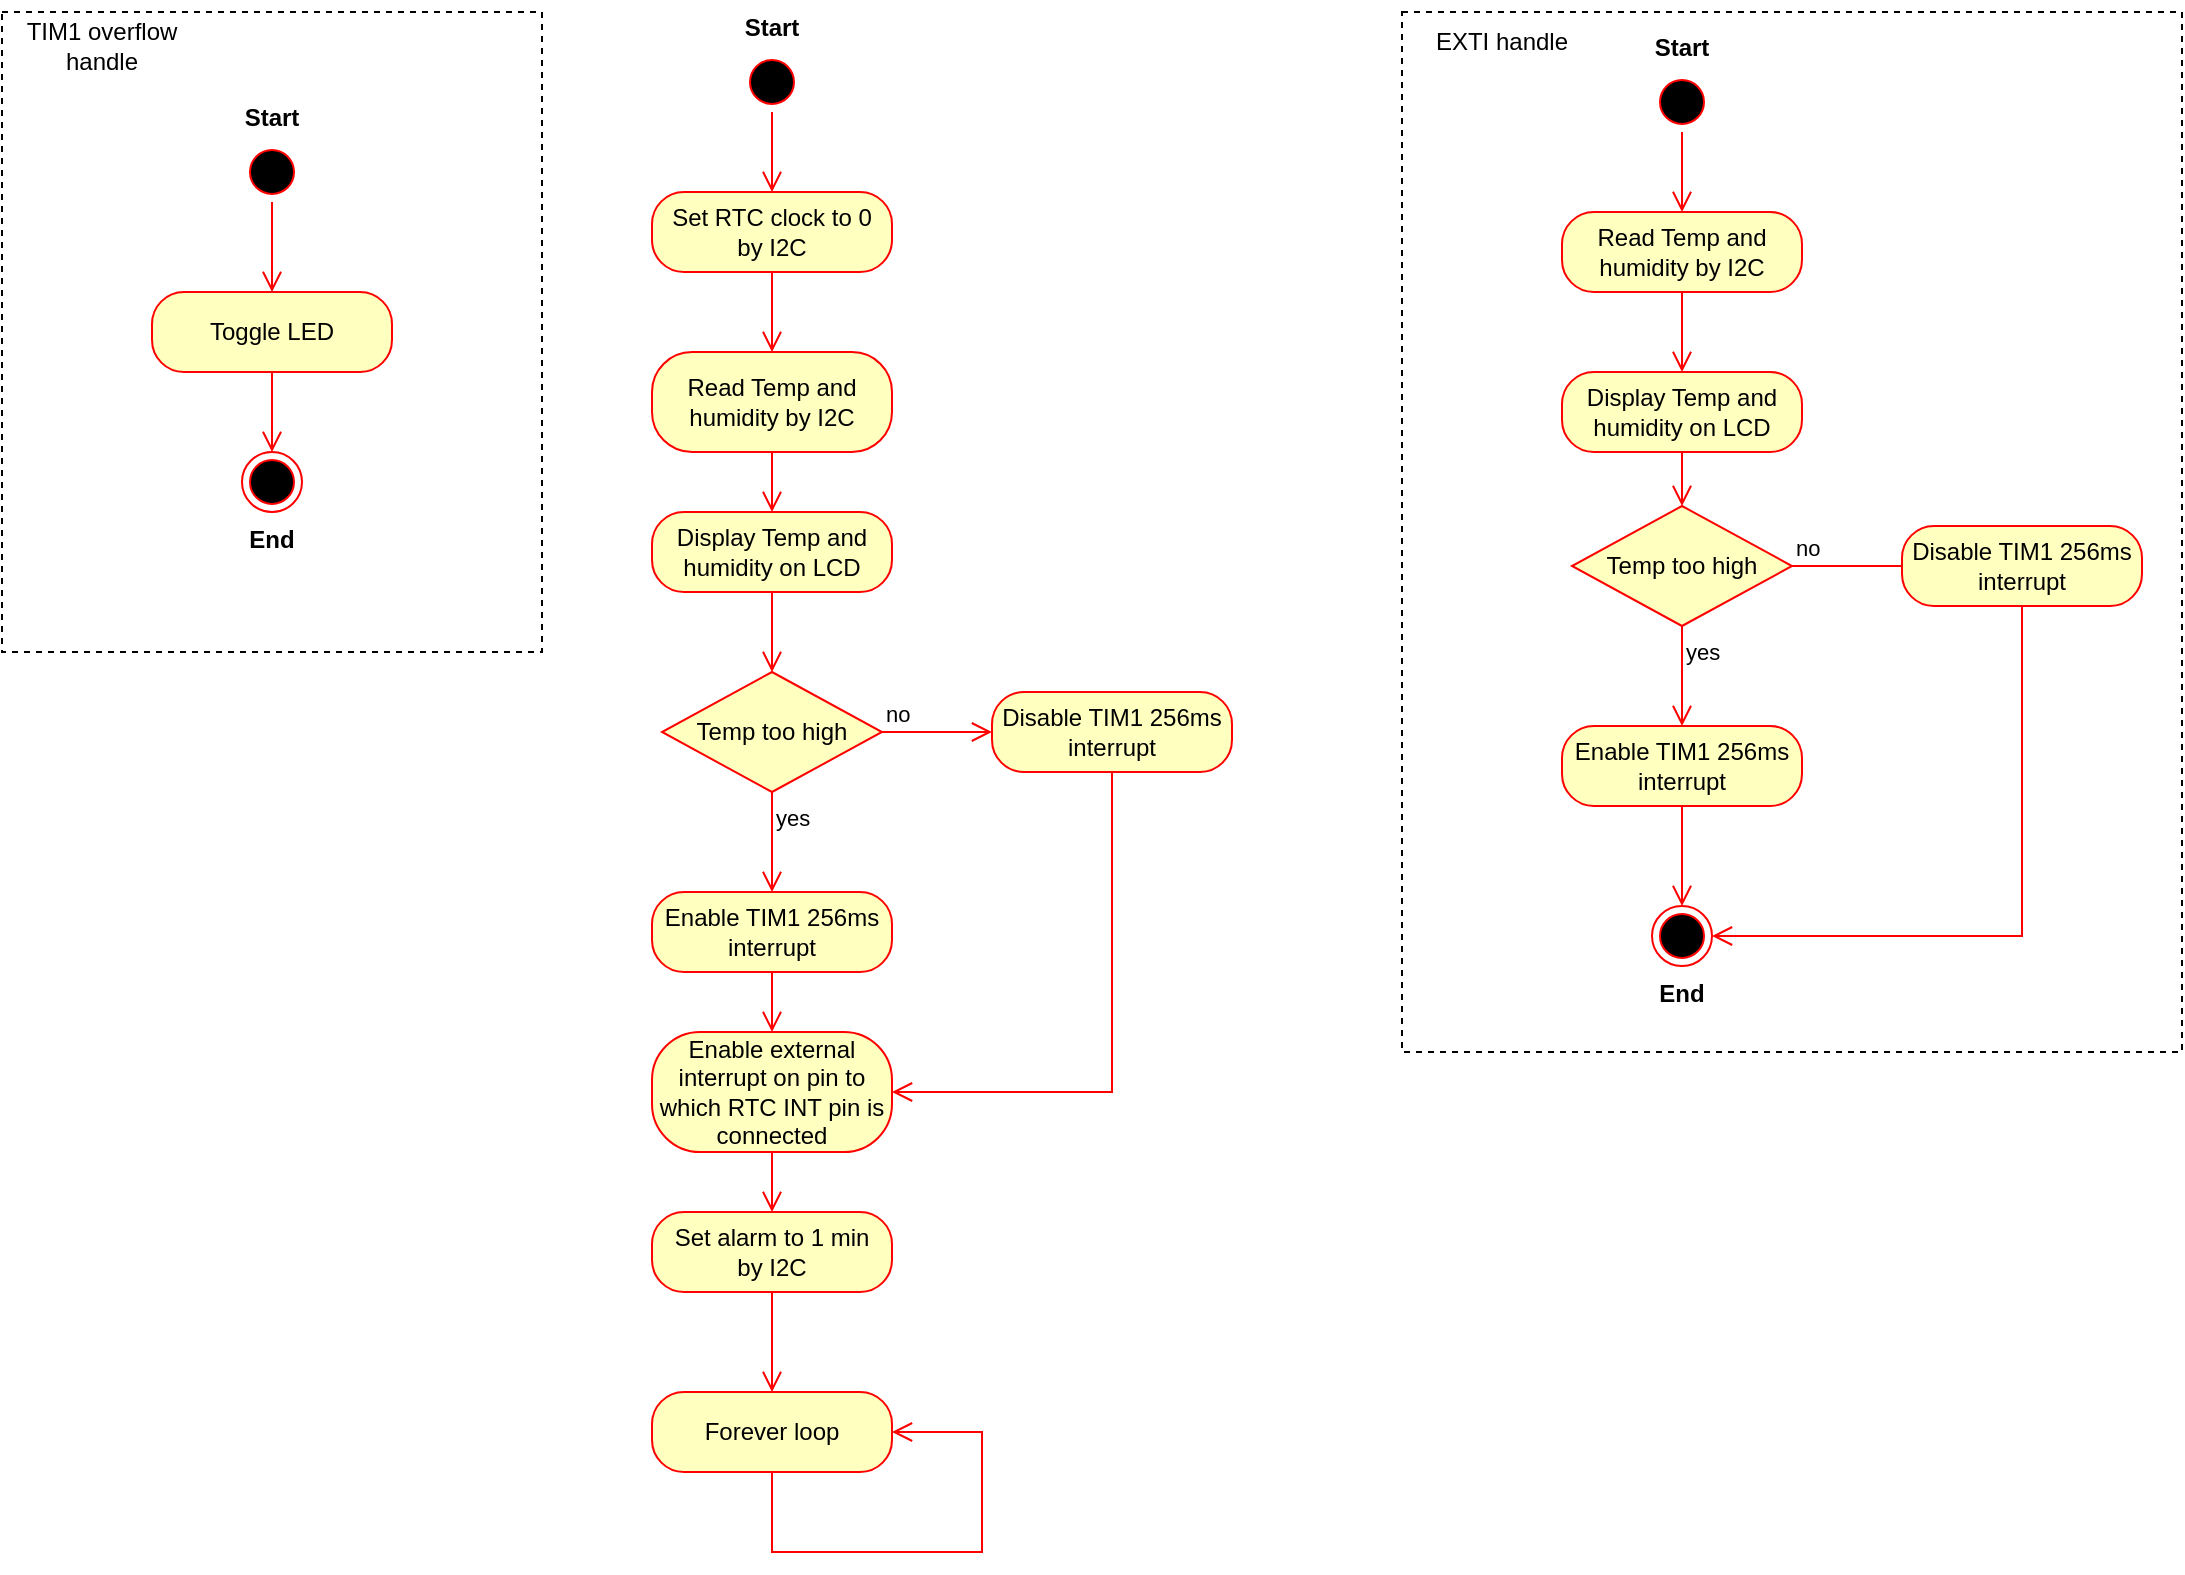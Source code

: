 <mxfile version="15.4.0" type="device"><diagram id="pFZVEhijN7Iw2zas8Lu5" name="Page-1"><mxGraphModel dx="1185" dy="679" grid="1" gridSize="10" guides="1" tooltips="1" connect="1" arrows="1" fold="1" page="1" pageScale="1" pageWidth="1169" pageHeight="827" math="0" shadow="0"><root><mxCell id="0"/><mxCell id="1" parent="0"/><mxCell id="RNecqH6ywAtLcOVgUJhJ-34" value="" style="rounded=0;whiteSpace=wrap;html=1;fillColor=none;dashed=1;" vertex="1" parent="1"><mxGeometry x="730" y="40" width="390" height="520" as="geometry"/></mxCell><mxCell id="RNecqH6ywAtLcOVgUJhJ-1" value="" style="ellipse;html=1;shape=startState;fillColor=#000000;strokeColor=#ff0000;" vertex="1" parent="1"><mxGeometry x="400" y="60" width="30" height="30" as="geometry"/></mxCell><mxCell id="RNecqH6ywAtLcOVgUJhJ-2" value="" style="edgeStyle=orthogonalEdgeStyle;html=1;verticalAlign=bottom;endArrow=open;endSize=8;strokeColor=#ff0000;rounded=0;entryX=0.5;entryY=0;entryDx=0;entryDy=0;" edge="1" source="RNecqH6ywAtLcOVgUJhJ-1" parent="1" target="RNecqH6ywAtLcOVgUJhJ-14"><mxGeometry relative="1" as="geometry"><mxPoint x="415" y="150.0" as="targetPoint"/></mxGeometry></mxCell><mxCell id="RNecqH6ywAtLcOVgUJhJ-3" value="Start" style="text;align=center;fontStyle=1;verticalAlign=middle;spacingLeft=3;spacingRight=3;strokeColor=none;rotatable=0;points=[[0,0.5],[1,0.5]];portConstraint=eastwest;" vertex="1" parent="1"><mxGeometry x="375" y="34" width="80" height="26" as="geometry"/></mxCell><mxCell id="RNecqH6ywAtLcOVgUJhJ-10" value="Read Temp and humidity by I2C" style="rounded=1;whiteSpace=wrap;html=1;arcSize=40;fontColor=#000000;fillColor=#ffffc0;strokeColor=#ff0000;" vertex="1" parent="1"><mxGeometry x="810" y="140" width="120" height="40" as="geometry"/></mxCell><mxCell id="RNecqH6ywAtLcOVgUJhJ-11" value="" style="edgeStyle=orthogonalEdgeStyle;html=1;verticalAlign=bottom;endArrow=open;endSize=8;strokeColor=#ff0000;rounded=0;entryX=0.5;entryY=0;entryDx=0;entryDy=0;" edge="1" parent="1" source="RNecqH6ywAtLcOVgUJhJ-10" target="RNecqH6ywAtLcOVgUJhJ-69"><mxGeometry relative="1" as="geometry"><mxPoint x="870" y="210" as="targetPoint"/></mxGeometry></mxCell><mxCell id="RNecqH6ywAtLcOVgUJhJ-14" value="Set RTC clock to 0&lt;br&gt;by I2C" style="rounded=1;whiteSpace=wrap;html=1;arcSize=40;fontColor=#000000;fillColor=#ffffc0;strokeColor=#ff0000;" vertex="1" parent="1"><mxGeometry x="355" y="130" width="120" height="40" as="geometry"/></mxCell><mxCell id="RNecqH6ywAtLcOVgUJhJ-15" value="" style="edgeStyle=orthogonalEdgeStyle;html=1;verticalAlign=bottom;endArrow=open;endSize=8;strokeColor=#ff0000;rounded=0;entryX=0.5;entryY=0;entryDx=0;entryDy=0;" edge="1" source="RNecqH6ywAtLcOVgUJhJ-14" parent="1" target="RNecqH6ywAtLcOVgUJhJ-18"><mxGeometry relative="1" as="geometry"><mxPoint x="415" y="230" as="targetPoint"/></mxGeometry></mxCell><mxCell id="RNecqH6ywAtLcOVgUJhJ-18" value="Read Temp and humidity by I2C" style="rounded=1;whiteSpace=wrap;html=1;arcSize=40;fontColor=#000000;fillColor=#ffffc0;strokeColor=#ff0000;" vertex="1" parent="1"><mxGeometry x="355" y="210" width="120" height="50" as="geometry"/></mxCell><mxCell id="RNecqH6ywAtLcOVgUJhJ-19" value="" style="edgeStyle=orthogonalEdgeStyle;html=1;verticalAlign=bottom;endArrow=open;endSize=8;strokeColor=#ff0000;rounded=0;exitX=0.5;exitY=1;exitDx=0;exitDy=0;entryX=0.5;entryY=0;entryDx=0;entryDy=0;" edge="1" parent="1" source="RNecqH6ywAtLcOVgUJhJ-18" target="RNecqH6ywAtLcOVgUJhJ-20"><mxGeometry relative="1" as="geometry"><mxPoint x="415" y="300.0" as="targetPoint"/></mxGeometry></mxCell><mxCell id="RNecqH6ywAtLcOVgUJhJ-20" value="Display Temp and humidity on LCD" style="rounded=1;whiteSpace=wrap;html=1;arcSize=40;fontColor=#000000;fillColor=#ffffc0;strokeColor=#ff0000;" vertex="1" parent="1"><mxGeometry x="355" y="290" width="120" height="40" as="geometry"/></mxCell><mxCell id="RNecqH6ywAtLcOVgUJhJ-23" value="" style="edgeStyle=orthogonalEdgeStyle;html=1;verticalAlign=bottom;endArrow=open;endSize=8;strokeColor=#ff0000;rounded=0;exitX=0.5;exitY=1;exitDx=0;exitDy=0;entryX=0.5;entryY=0;entryDx=0;entryDy=0;" edge="1" parent="1" source="RNecqH6ywAtLcOVgUJhJ-20" target="RNecqH6ywAtLcOVgUJhJ-39"><mxGeometry relative="1" as="geometry"><mxPoint x="415" y="360.0" as="targetPoint"/><mxPoint x="425" y="270.0" as="sourcePoint"/></mxGeometry></mxCell><mxCell id="RNecqH6ywAtLcOVgUJhJ-25" value="Enable external interrupt on pin to which RTC INT pin is connected" style="rounded=1;whiteSpace=wrap;html=1;arcSize=40;fontColor=#000000;fillColor=#ffffc0;strokeColor=#ff0000;" vertex="1" parent="1"><mxGeometry x="355" y="550" width="120" height="60" as="geometry"/></mxCell><mxCell id="RNecqH6ywAtLcOVgUJhJ-26" value="" style="edgeStyle=orthogonalEdgeStyle;html=1;verticalAlign=bottom;endArrow=open;endSize=8;strokeColor=#ff0000;rounded=0;exitX=0.5;exitY=1;exitDx=0;exitDy=0;entryX=0.5;entryY=0;entryDx=0;entryDy=0;" edge="1" parent="1" source="RNecqH6ywAtLcOVgUJhJ-25" target="RNecqH6ywAtLcOVgUJhJ-27"><mxGeometry relative="1" as="geometry"><mxPoint x="415" y="640.0" as="targetPoint"/></mxGeometry></mxCell><mxCell id="RNecqH6ywAtLcOVgUJhJ-27" value="Set alarm to 1 min&lt;br&gt;by I2C" style="rounded=1;whiteSpace=wrap;html=1;arcSize=40;fontColor=#000000;fillColor=#ffffc0;strokeColor=#ff0000;" vertex="1" parent="1"><mxGeometry x="355" y="640" width="120" height="40" as="geometry"/></mxCell><mxCell id="RNecqH6ywAtLcOVgUJhJ-28" value="" style="edgeStyle=orthogonalEdgeStyle;html=1;verticalAlign=bottom;endArrow=open;endSize=8;strokeColor=#ff0000;rounded=0;entryX=0.5;entryY=0;entryDx=0;entryDy=0;" edge="1" source="RNecqH6ywAtLcOVgUJhJ-27" parent="1" target="RNecqH6ywAtLcOVgUJhJ-31"><mxGeometry relative="1" as="geometry"><mxPoint x="415" y="710" as="targetPoint"/></mxGeometry></mxCell><mxCell id="RNecqH6ywAtLcOVgUJhJ-31" value="Forever loop" style="rounded=1;whiteSpace=wrap;html=1;arcSize=40;fontColor=#000000;fillColor=#ffffc0;strokeColor=#ff0000;" vertex="1" parent="1"><mxGeometry x="355" y="730" width="120" height="40" as="geometry"/></mxCell><mxCell id="RNecqH6ywAtLcOVgUJhJ-32" value="" style="edgeStyle=orthogonalEdgeStyle;html=1;verticalAlign=bottom;endArrow=open;endSize=8;strokeColor=#ff0000;rounded=0;entryX=1;entryY=0.5;entryDx=0;entryDy=0;" edge="1" source="RNecqH6ywAtLcOVgUJhJ-31" parent="1" target="RNecqH6ywAtLcOVgUJhJ-31"><mxGeometry relative="1" as="geometry"><mxPoint x="520" y="750" as="targetPoint"/><Array as="points"><mxPoint x="415" y="810"/><mxPoint x="520" y="810"/><mxPoint x="520" y="750"/></Array></mxGeometry></mxCell><mxCell id="RNecqH6ywAtLcOVgUJhJ-35" value="EXTI handle" style="text;html=1;strokeColor=none;fillColor=none;align=center;verticalAlign=middle;whiteSpace=wrap;rounded=0;dashed=1;" vertex="1" parent="1"><mxGeometry x="730" y="40" width="100" height="30" as="geometry"/></mxCell><mxCell id="RNecqH6ywAtLcOVgUJhJ-39" value="Temp too high" style="rhombus;whiteSpace=wrap;html=1;fillColor=#ffffc0;strokeColor=#ff0000;" vertex="1" parent="1"><mxGeometry x="360" y="370" width="110" height="60" as="geometry"/></mxCell><mxCell id="RNecqH6ywAtLcOVgUJhJ-40" value="no" style="edgeStyle=orthogonalEdgeStyle;html=1;align=left;verticalAlign=bottom;endArrow=open;endSize=8;strokeColor=#ff0000;rounded=0;entryX=0;entryY=0.5;entryDx=0;entryDy=0;" edge="1" source="RNecqH6ywAtLcOVgUJhJ-39" parent="1" target="RNecqH6ywAtLcOVgUJhJ-51"><mxGeometry x="-1" relative="1" as="geometry"><mxPoint x="570" y="400" as="targetPoint"/><Array as="points"/></mxGeometry></mxCell><mxCell id="RNecqH6ywAtLcOVgUJhJ-41" value="yes" style="edgeStyle=orthogonalEdgeStyle;html=1;align=left;verticalAlign=top;endArrow=open;endSize=8;strokeColor=#ff0000;rounded=0;entryX=0.5;entryY=0;entryDx=0;entryDy=0;" edge="1" source="RNecqH6ywAtLcOVgUJhJ-39" parent="1" target="RNecqH6ywAtLcOVgUJhJ-46"><mxGeometry x="-1" relative="1" as="geometry"><mxPoint x="415" y="470" as="targetPoint"/></mxGeometry></mxCell><mxCell id="RNecqH6ywAtLcOVgUJhJ-46" value="Enable TIM1 256ms interrupt" style="rounded=1;whiteSpace=wrap;html=1;arcSize=40;fontColor=#000000;fillColor=#ffffc0;strokeColor=#ff0000;" vertex="1" parent="1"><mxGeometry x="355" y="480" width="120" height="40" as="geometry"/></mxCell><mxCell id="RNecqH6ywAtLcOVgUJhJ-51" value="Disable TIM1 256ms interrupt" style="rounded=1;whiteSpace=wrap;html=1;arcSize=40;fontColor=#000000;fillColor=#ffffc0;strokeColor=#ff0000;" vertex="1" parent="1"><mxGeometry x="525" y="380" width="120" height="40" as="geometry"/></mxCell><mxCell id="RNecqH6ywAtLcOVgUJhJ-52" value="" style="edgeStyle=orthogonalEdgeStyle;html=1;verticalAlign=bottom;endArrow=open;endSize=8;strokeColor=#ff0000;rounded=0;entryX=1;entryY=0.5;entryDx=0;entryDy=0;exitX=0.5;exitY=1;exitDx=0;exitDy=0;" edge="1" parent="1" source="RNecqH6ywAtLcOVgUJhJ-51" target="RNecqH6ywAtLcOVgUJhJ-25"><mxGeometry relative="1" as="geometry"><mxPoint x="645" y="489" as="targetPoint"/><Array as="points"><mxPoint x="585" y="580"/></Array></mxGeometry></mxCell><mxCell id="RNecqH6ywAtLcOVgUJhJ-53" value="" style="edgeStyle=orthogonalEdgeStyle;html=1;verticalAlign=bottom;endArrow=open;endSize=8;strokeColor=#ff0000;rounded=0;entryX=0.5;entryY=0;entryDx=0;entryDy=0;exitX=0.5;exitY=1;exitDx=0;exitDy=0;" edge="1" parent="1" source="RNecqH6ywAtLcOVgUJhJ-46" target="RNecqH6ywAtLcOVgUJhJ-25"><mxGeometry relative="1" as="geometry"><mxPoint x="485" y="590" as="targetPoint"/><mxPoint x="655" y="430.0" as="sourcePoint"/><Array as="points"><mxPoint x="415" y="530"/><mxPoint x="415" y="530"/></Array></mxGeometry></mxCell><mxCell id="RNecqH6ywAtLcOVgUJhJ-54" value="" style="rounded=0;whiteSpace=wrap;html=1;fillColor=none;dashed=1;" vertex="1" parent="1"><mxGeometry x="30" y="40" width="270" height="320" as="geometry"/></mxCell><mxCell id="RNecqH6ywAtLcOVgUJhJ-55" value="TIM1 overflow handle" style="text;html=1;strokeColor=none;fillColor=none;align=center;verticalAlign=middle;whiteSpace=wrap;rounded=0;dashed=1;" vertex="1" parent="1"><mxGeometry x="30" y="42" width="100" height="30" as="geometry"/></mxCell><mxCell id="RNecqH6ywAtLcOVgUJhJ-56" value="" style="ellipse;html=1;shape=startState;fillColor=#000000;strokeColor=#ff0000;" vertex="1" parent="1"><mxGeometry x="150" y="105" width="30" height="30" as="geometry"/></mxCell><mxCell id="RNecqH6ywAtLcOVgUJhJ-57" value="" style="edgeStyle=orthogonalEdgeStyle;html=1;verticalAlign=bottom;endArrow=open;endSize=8;strokeColor=#ff0000;rounded=0;entryX=0.5;entryY=0;entryDx=0;entryDy=0;" edge="1" source="RNecqH6ywAtLcOVgUJhJ-56" parent="1" target="RNecqH6ywAtLcOVgUJhJ-58"><mxGeometry relative="1" as="geometry"><mxPoint x="165" y="170" as="targetPoint"/></mxGeometry></mxCell><mxCell id="RNecqH6ywAtLcOVgUJhJ-58" value="Toggle LED" style="rounded=1;whiteSpace=wrap;html=1;arcSize=40;fontColor=#000000;fillColor=#ffffc0;strokeColor=#ff0000;" vertex="1" parent="1"><mxGeometry x="105" y="180" width="120" height="40" as="geometry"/></mxCell><mxCell id="RNecqH6ywAtLcOVgUJhJ-59" value="" style="ellipse;html=1;shape=endState;fillColor=#000000;strokeColor=#ff0000;" vertex="1" parent="1"><mxGeometry x="150" y="260" width="30" height="30" as="geometry"/></mxCell><mxCell id="RNecqH6ywAtLcOVgUJhJ-60" value="" style="edgeStyle=orthogonalEdgeStyle;html=1;verticalAlign=bottom;endArrow=open;endSize=8;strokeColor=#ff0000;rounded=0;entryX=0.5;entryY=0;entryDx=0;entryDy=0;exitX=0.5;exitY=1;exitDx=0;exitDy=0;" edge="1" parent="1" source="RNecqH6ywAtLcOVgUJhJ-58" target="RNecqH6ywAtLcOVgUJhJ-59"><mxGeometry relative="1" as="geometry"><mxPoint x="175" y="190.0" as="targetPoint"/><mxPoint x="175" y="145" as="sourcePoint"/></mxGeometry></mxCell><mxCell id="RNecqH6ywAtLcOVgUJhJ-62" value="Start" style="text;align=center;fontStyle=1;verticalAlign=middle;spacingLeft=3;spacingRight=3;strokeColor=none;rotatable=0;points=[[0,0.5],[1,0.5]];portConstraint=eastwest;" vertex="1" parent="1"><mxGeometry x="125" y="79" width="80" height="26" as="geometry"/></mxCell><mxCell id="RNecqH6ywAtLcOVgUJhJ-63" value="" style="ellipse;html=1;shape=startState;fillColor=#000000;strokeColor=#ff0000;" vertex="1" parent="1"><mxGeometry x="855" y="70" width="30" height="30" as="geometry"/></mxCell><mxCell id="RNecqH6ywAtLcOVgUJhJ-64" value="" style="edgeStyle=orthogonalEdgeStyle;html=1;verticalAlign=bottom;endArrow=open;endSize=8;strokeColor=#ff0000;rounded=0;entryX=0.5;entryY=0;entryDx=0;entryDy=0;" edge="1" parent="1" source="RNecqH6ywAtLcOVgUJhJ-63" target="RNecqH6ywAtLcOVgUJhJ-10"><mxGeometry relative="1" as="geometry"><mxPoint x="870" y="140" as="targetPoint"/></mxGeometry></mxCell><mxCell id="RNecqH6ywAtLcOVgUJhJ-65" value="Start" style="text;align=center;fontStyle=1;verticalAlign=middle;spacingLeft=3;spacingRight=3;strokeColor=none;rotatable=0;points=[[0,0.5],[1,0.5]];portConstraint=eastwest;" vertex="1" parent="1"><mxGeometry x="830" y="44" width="80" height="26" as="geometry"/></mxCell><mxCell id="RNecqH6ywAtLcOVgUJhJ-66" value="End" style="text;align=center;fontStyle=1;verticalAlign=middle;spacingLeft=3;spacingRight=3;strokeColor=none;rotatable=0;points=[[0,0.5],[1,0.5]];portConstraint=eastwest;fillColor=none;" vertex="1" parent="1"><mxGeometry x="125" y="290" width="80" height="26" as="geometry"/></mxCell><mxCell id="RNecqH6ywAtLcOVgUJhJ-69" value="Display Temp and humidity on LCD" style="rounded=1;whiteSpace=wrap;html=1;arcSize=40;fontColor=#000000;fillColor=#ffffc0;strokeColor=#ff0000;" vertex="1" parent="1"><mxGeometry x="810" y="220" width="120" height="40" as="geometry"/></mxCell><mxCell id="RNecqH6ywAtLcOVgUJhJ-81" value="Temp too high" style="rhombus;whiteSpace=wrap;html=1;fillColor=#ffffc0;strokeColor=#ff0000;" vertex="1" parent="1"><mxGeometry x="815" y="287" width="110" height="60" as="geometry"/></mxCell><mxCell id="RNecqH6ywAtLcOVgUJhJ-82" value="no" style="edgeStyle=orthogonalEdgeStyle;html=1;align=left;verticalAlign=bottom;endArrow=open;endSize=8;strokeColor=#ff0000;rounded=0;entryX=0;entryY=0.5;entryDx=0;entryDy=0;" edge="1" parent="1" source="RNecqH6ywAtLcOVgUJhJ-81" target="RNecqH6ywAtLcOVgUJhJ-85"><mxGeometry x="-1" relative="1" as="geometry"><mxPoint x="1025" y="317" as="targetPoint"/><Array as="points"><mxPoint x="1010" y="317"/></Array></mxGeometry></mxCell><mxCell id="RNecqH6ywAtLcOVgUJhJ-83" value="yes" style="edgeStyle=orthogonalEdgeStyle;html=1;align=left;verticalAlign=top;endArrow=open;endSize=8;strokeColor=#ff0000;rounded=0;entryX=0.5;entryY=0;entryDx=0;entryDy=0;" edge="1" parent="1" source="RNecqH6ywAtLcOVgUJhJ-81" target="RNecqH6ywAtLcOVgUJhJ-84"><mxGeometry x="-1" relative="1" as="geometry"><mxPoint x="870" y="387" as="targetPoint"/></mxGeometry></mxCell><mxCell id="RNecqH6ywAtLcOVgUJhJ-84" value="Enable TIM1 256ms interrupt" style="rounded=1;whiteSpace=wrap;html=1;arcSize=40;fontColor=#000000;fillColor=#ffffc0;strokeColor=#ff0000;" vertex="1" parent="1"><mxGeometry x="810" y="397" width="120" height="40" as="geometry"/></mxCell><mxCell id="RNecqH6ywAtLcOVgUJhJ-85" value="Disable TIM1 256ms interrupt" style="rounded=1;whiteSpace=wrap;html=1;arcSize=40;fontColor=#000000;fillColor=#ffffc0;strokeColor=#ff0000;" vertex="1" parent="1"><mxGeometry x="980" y="297" width="120" height="40" as="geometry"/></mxCell><mxCell id="RNecqH6ywAtLcOVgUJhJ-86" value="" style="edgeStyle=orthogonalEdgeStyle;html=1;verticalAlign=bottom;endArrow=open;endSize=8;strokeColor=#ff0000;rounded=0;entryX=0.5;entryY=0;entryDx=0;entryDy=0;exitX=0.5;exitY=1;exitDx=0;exitDy=0;" edge="1" parent="1" source="RNecqH6ywAtLcOVgUJhJ-69" target="RNecqH6ywAtLcOVgUJhJ-81"><mxGeometry relative="1" as="geometry"><mxPoint x="880" y="230" as="targetPoint"/><mxPoint x="880" y="197" as="sourcePoint"/></mxGeometry></mxCell><mxCell id="RNecqH6ywAtLcOVgUJhJ-89" value="" style="ellipse;html=1;shape=endState;fillColor=#000000;strokeColor=#ff0000;" vertex="1" parent="1"><mxGeometry x="855" y="487" width="30" height="30" as="geometry"/></mxCell><mxCell id="RNecqH6ywAtLcOVgUJhJ-90" value="End" style="text;align=center;fontStyle=1;verticalAlign=middle;spacingLeft=3;spacingRight=3;strokeColor=none;rotatable=0;points=[[0,0.5],[1,0.5]];portConstraint=eastwest;fillColor=none;" vertex="1" parent="1"><mxGeometry x="830" y="517" width="80" height="26" as="geometry"/></mxCell><mxCell id="RNecqH6ywAtLcOVgUJhJ-92" value="" style="edgeStyle=orthogonalEdgeStyle;html=1;verticalAlign=bottom;endArrow=open;endSize=8;strokeColor=#ff0000;rounded=0;entryX=0.5;entryY=0;entryDx=0;entryDy=0;exitX=0.5;exitY=1;exitDx=0;exitDy=0;" edge="1" parent="1" source="RNecqH6ywAtLcOVgUJhJ-84" target="RNecqH6ywAtLcOVgUJhJ-89"><mxGeometry relative="1" as="geometry"><mxPoint x="485" y="527" as="targetPoint"/><mxPoint x="595" y="367" as="sourcePoint"/><Array as="points"><mxPoint x="870" y="477"/><mxPoint x="870" y="477"/></Array></mxGeometry></mxCell><mxCell id="RNecqH6ywAtLcOVgUJhJ-93" value="" style="edgeStyle=orthogonalEdgeStyle;html=1;verticalAlign=bottom;endArrow=open;endSize=8;strokeColor=#ff0000;rounded=0;entryX=1;entryY=0.5;entryDx=0;entryDy=0;exitX=0.5;exitY=1;exitDx=0;exitDy=0;" edge="1" parent="1" source="RNecqH6ywAtLcOVgUJhJ-85" target="RNecqH6ywAtLcOVgUJhJ-89"><mxGeometry relative="1" as="geometry"><mxPoint x="880" y="497" as="targetPoint"/><mxPoint x="880" y="447" as="sourcePoint"/><Array as="points"><mxPoint x="1040" y="502"/></Array></mxGeometry></mxCell></root></mxGraphModel></diagram></mxfile>